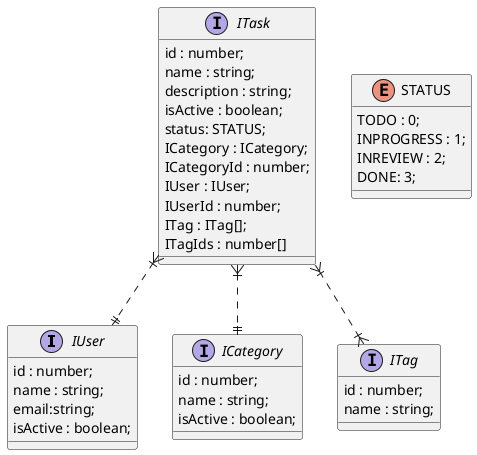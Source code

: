 @startuml
interface IUser{
    id : number;
    name : string;
    email:string;
    isActive : boolean;
}

interface ICategory{
    id : number;
    name : string;
    isActive : boolean;
}

enum STATUS {
    TODO : 0;
    INPROGRESS : 1;
    INREVIEW : 2;
    DONE: 3;
}

interface ITask{
    id : number;
    name : string;
    description : string;
    isActive : boolean;
    status: STATUS;
    ICategory : ICategory;
    ICategoryId : number;
    IUser : IUser;
    IUserId : number;
    ITag : ITag[];
    ITagIds : number[]
}

interface ITag{
    id : number;
    name : string;
}

ITask }|..|| ICategory
ITask }|..|| IUser
ITask }|..|{ ITag

@enduml